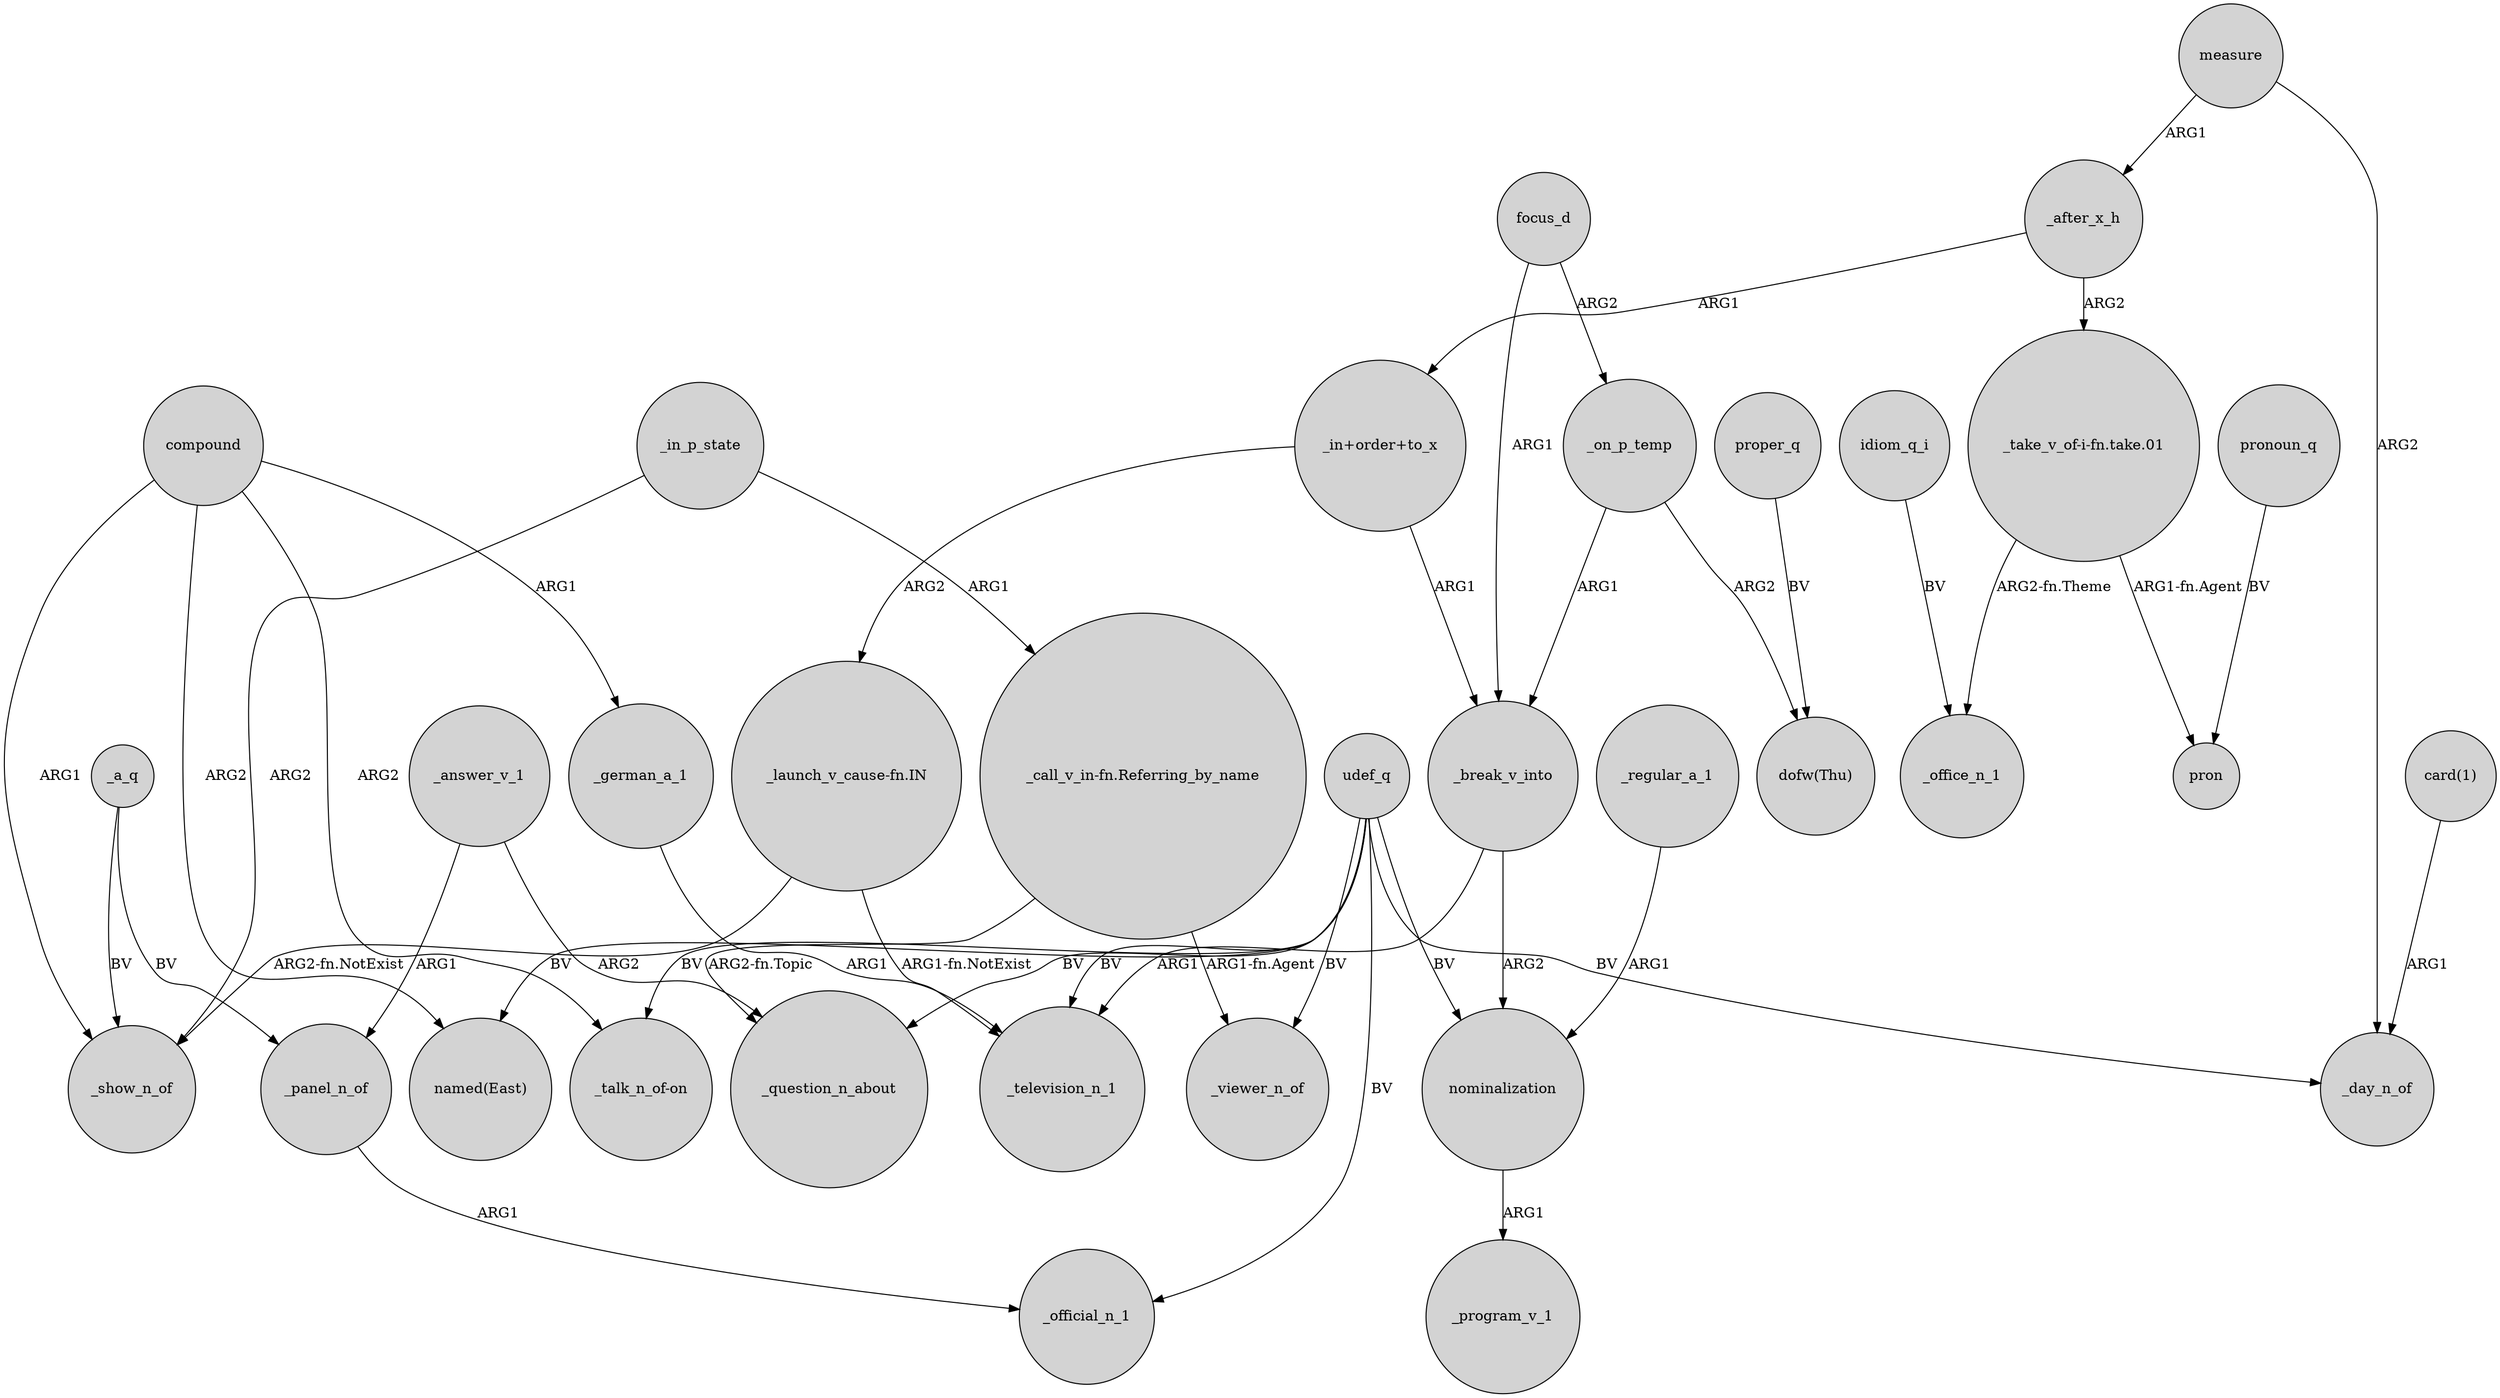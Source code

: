 digraph {
	node [shape=circle style=filled]
	"_launch_v_cause-fn.IN" -> _television_n_1 [label="ARG1-fn.NotExist"]
	udef_q -> _television_n_1 [label=BV]
	_on_p_temp -> "dofw(Thu)" [label=ARG2]
	_german_a_1 -> _television_n_1 [label=ARG1]
	_in_p_state -> "_call_v_in-fn.Referring_by_name" [label=ARG1]
	_answer_v_1 -> _panel_n_of [label=ARG1]
	"_call_v_in-fn.Referring_by_name" -> _question_n_about [label="ARG2-fn.Topic"]
	"card(1)" -> _day_n_of [label=ARG1]
	idiom_q_i -> _office_n_1 [label=BV]
	udef_q -> _question_n_about [label=BV]
	_answer_v_1 -> _question_n_about [label=ARG2]
	udef_q -> _day_n_of [label=BV]
	_panel_n_of -> _official_n_1 [label=ARG1]
	udef_q -> "named(East)" [label=BV]
	"_launch_v_cause-fn.IN" -> _show_n_of [label="ARG2-fn.NotExist"]
	focus_d -> _on_p_temp [label=ARG2]
	"_take_v_of-i-fn.take.01" -> _office_n_1 [label="ARG2-fn.Theme"]
	udef_q -> _viewer_n_of [label=BV]
	measure -> _day_n_of [label=ARG2]
	_regular_a_1 -> nominalization [label=ARG1]
	_a_q -> _show_n_of [label=BV]
	nominalization -> _program_v_1 [label=ARG1]
	"_take_v_of-i-fn.take.01" -> pron [label="ARG1-fn.Agent"]
	pronoun_q -> pron [label=BV]
	compound -> _show_n_of [label=ARG1]
	udef_q -> "_talk_n_of-on" [label=BV]
	udef_q -> _official_n_1 [label=BV]
	_break_v_into -> nominalization [label=ARG2]
	_after_x_h -> "_in+order+to_x" [label=ARG1]
	proper_q -> "dofw(Thu)" [label=BV]
	_in_p_state -> _show_n_of [label=ARG2]
	_a_q -> _panel_n_of [label=BV]
	udef_q -> nominalization [label=BV]
	_on_p_temp -> _break_v_into [label=ARG1]
	focus_d -> _break_v_into [label=ARG1]
	"_in+order+to_x" -> "_launch_v_cause-fn.IN" [label=ARG2]
	_break_v_into -> _television_n_1 [label=ARG1]
	"_in+order+to_x" -> _break_v_into [label=ARG1]
	_after_x_h -> "_take_v_of-i-fn.take.01" [label=ARG2]
	measure -> _after_x_h [label=ARG1]
	compound -> "_talk_n_of-on" [label=ARG2]
	compound -> "named(East)" [label=ARG2]
	compound -> _german_a_1 [label=ARG1]
	"_call_v_in-fn.Referring_by_name" -> _viewer_n_of [label="ARG1-fn.Agent"]
}
